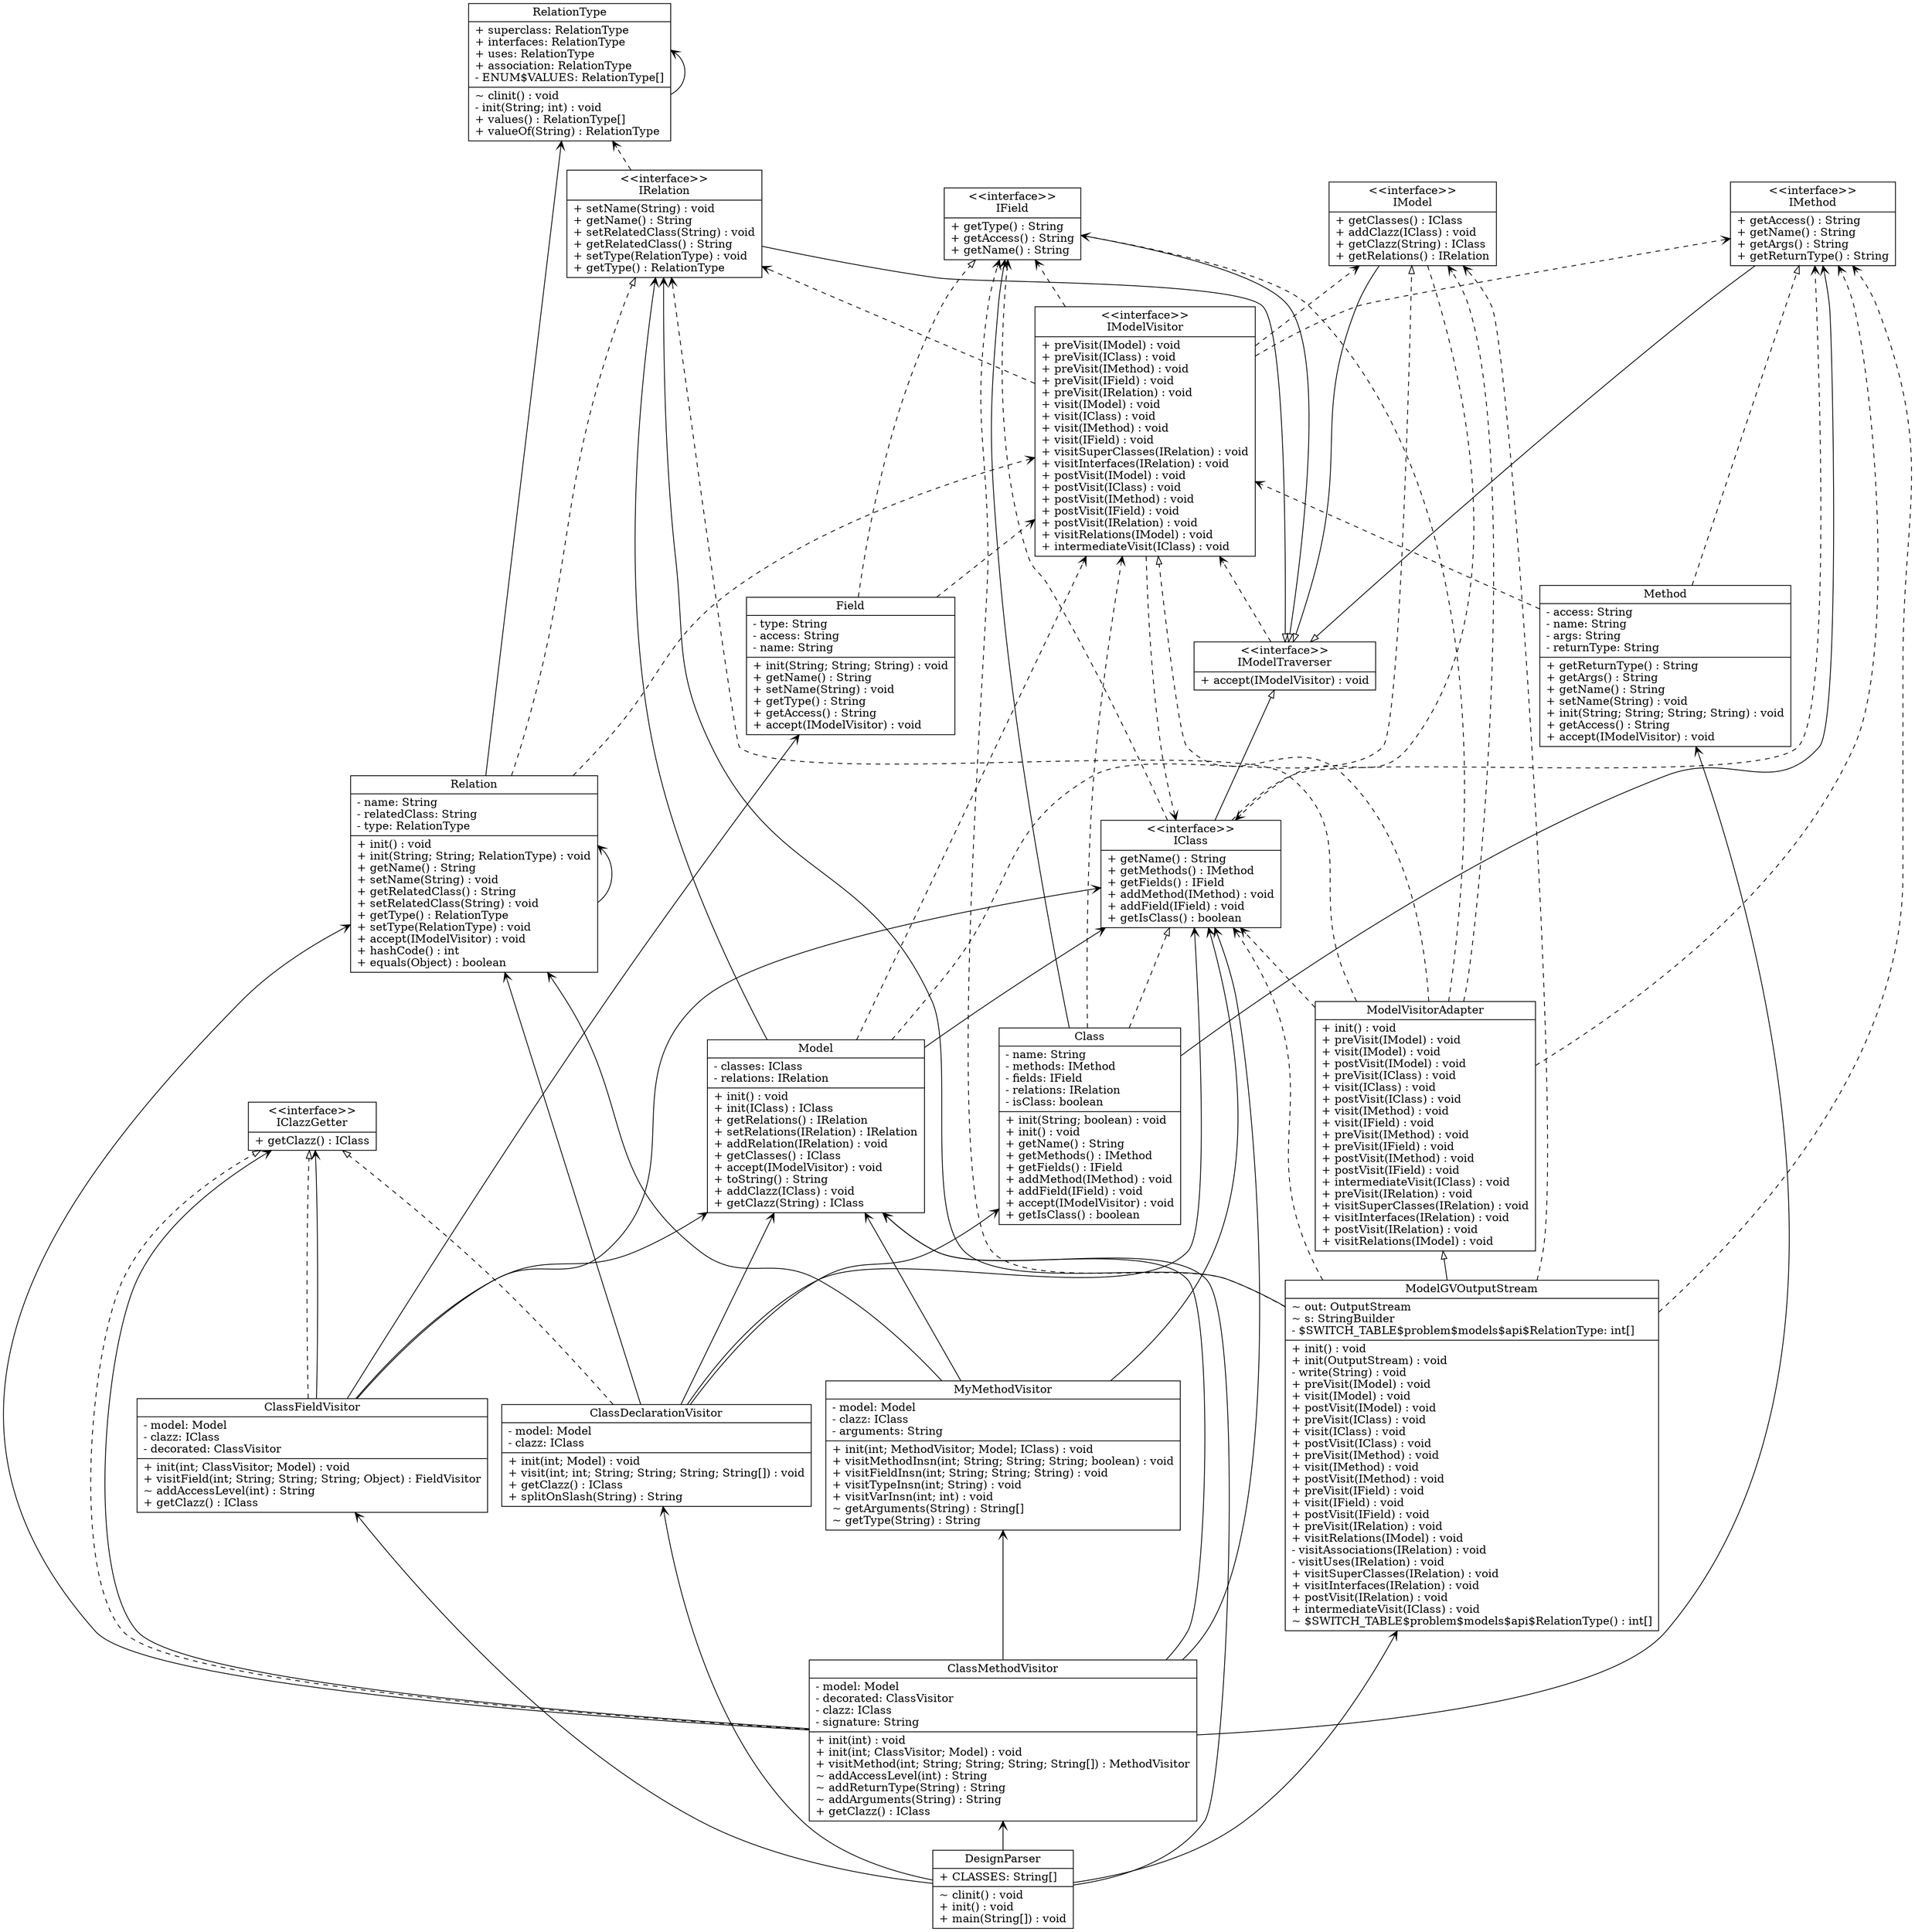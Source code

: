 digraph model{
rankdir = BT;
ClassDeclarationVisitor [
shape="record",
label = "{ClassDeclarationVisitor| - model: Model\l- clazz: IClass\l|+ init(int; Model) : void\l+ visit(int; int; String; String; String; String[]) : void\l+ getClazz() : IClass\l+ splitOnSlash(String) : String\l}"
];

ClassFieldVisitor [
shape="record",
label = "{ClassFieldVisitor| - model: Model\l- clazz: IClass\l- decorated: ClassVisitor\l|+ init(int; ClassVisitor; Model) : void\l+ visitField(int; String; String; String; Object) : FieldVisitor\l~ addAccessLevel(int) : String\l+ getClazz() : IClass\l}"
];

ClassMethodVisitor [
shape="record",
label = "{ClassMethodVisitor| - model: Model\l- decorated: ClassVisitor\l- clazz: IClass\l- signature: String\l|+ init(int) : void\l+ init(int; ClassVisitor; Model) : void\l+ visitMethod(int; String; String; String; String[]) : MethodVisitor\l~ addAccessLevel(int) : String\l~ addReturnType(String) : String\l~ addArguments(String) : String\l+ getClazz() : IClass\l}"
];

DesignParser [
shape="record",
label = "{DesignParser| + CLASSES: String[]\l|~ clinit() : void\l+ init() : void\l+ main(String[]) : void\l}"
];

IClazzGetter [
shape="record",
label = "{\<\<interface\>\>\nIClazzGetter| + getClazz() : IClass\l}"
];

MyMethodVisitor [
shape="record",
label = "{MyMethodVisitor| - model: Model\l- clazz: IClass\l- arguments: String\l|+ init(int; MethodVisitor; Model; IClass) : void\l+ visitMethodInsn(int; String; String; String; boolean) : void\l+ visitFieldInsn(int; String; String; String) : void\l+ visitTypeInsn(int; String) : void\l+ visitVarInsn(int; int) : void\l~ getArguments(String) : String[]\l~ getType(String) : String\l}"
];

IModelTraverser [
shape="record",
label = "{\<\<interface\>\>\nIModelTraverser| + accept(IModelVisitor) : void\l}"
];

IModelVisitor [
shape="record",
label = "{\<\<interface\>\>\nIModelVisitor| + preVisit(IModel) : void\l+ preVisit(IClass) : void\l+ preVisit(IMethod) : void\l+ preVisit(IField) : void\l+ preVisit(IRelation) : void\l+ visit(IModel) : void\l+ visit(IClass) : void\l+ visit(IMethod) : void\l+ visit(IField) : void\l+ visitSuperClasses(IRelation) : void\l+ visitInterfaces(IRelation) : void\l+ postVisit(IModel) : void\l+ postVisit(IClass) : void\l+ postVisit(IMethod) : void\l+ postVisit(IField) : void\l+ postVisit(IRelation) : void\l+ visitRelations(IModel) : void\l+ intermediateVisit(IClass) : void\l}"
];

ModelVisitorAdapter [
shape="record",
label = "{ModelVisitorAdapter| + init() : void\l+ preVisit(IModel) : void\l+ visit(IModel) : void\l+ postVisit(IModel) : void\l+ preVisit(IClass) : void\l+ visit(IClass) : void\l+ postVisit(IClass) : void\l+ visit(IMethod) : void\l+ visit(IField) : void\l+ preVisit(IMethod) : void\l+ preVisit(IField) : void\l+ postVisit(IMethod) : void\l+ postVisit(IField) : void\l+ intermediateVisit(IClass) : void\l+ preVisit(IRelation) : void\l+ visitSuperClasses(IRelation) : void\l+ visitInterfaces(IRelation) : void\l+ postVisit(IRelation) : void\l+ visitRelations(IModel) : void\l}"
];

IClass [
shape="record",
label = "{\<\<interface\>\>\nIClass| + getName() : String\l+ getMethods() : IMethod\l+ getFields() : IField\l+ addMethod(IMethod) : void\l+ addField(IField) : void\l+ getIsClass() : boolean\l}"
];

IField [
shape="record",
label = "{\<\<interface\>\>\nIField| + getType() : String\l+ getAccess() : String\l+ getName() : String\l}"
];

IMethod [
shape="record",
label = "{\<\<interface\>\>\nIMethod| + getAccess() : String\l+ getName() : String\l+ getArgs() : String\l+ getReturnType() : String\l}"
];

IModel [
shape="record",
label = "{\<\<interface\>\>\nIModel| + getClasses() : IClass\l+ addClazz(IClass) : void\l+ getClazz(String) : IClass\l+ getRelations() : IRelation\l}"
];

IRelation [
shape="record",
label = "{\<\<interface\>\>\nIRelation| + setName(String) : void\l+ getName() : String\l+ setRelatedClass(String) : void\l+ getRelatedClass() : String\l+ setType(RelationType) : void\l+ getType() : RelationType\l}"
];

RelationType [
shape="record",
label = "{RelationType| + superclass: RelationType\l+ interfaces: RelationType\l+ uses: RelationType\l+ association: RelationType\l- ENUM$VALUES: RelationType[]\l|~ clinit() : void\l- init(String; int) : void\l+ values() : RelationType[]\l+ valueOf(String) : RelationType\l}"
];

Class [
shape="record",
label = "{Class| - name: String\l- methods: IMethod\l- fields: IField\l- relations: IRelation\l- isClass: boolean\l|+ init(String; boolean) : void\l+ init() : void\l+ getName() : String\l+ getMethods() : IMethod\l+ getFields() : IField\l+ addMethod(IMethod) : void\l+ addField(IField) : void\l+ accept(IModelVisitor) : void\l+ getIsClass() : boolean\l}"
];

Field [
shape="record",
label = "{Field| - type: String\l- access: String\l- name: String\l|+ init(String; String; String) : void\l+ getName() : String\l+ setName(String) : void\l+ getType() : String\l+ getAccess() : String\l+ accept(IModelVisitor) : void\l}"
];

Method [
shape="record",
label = "{Method| - access: String\l- name: String\l- args: String\l- returnType: String\l|+ getReturnType() : String\l+ getArgs() : String\l+ getName() : String\l+ setName(String) : void\l+ init(String; String; String; String) : void\l+ getAccess() : String\l+ accept(IModelVisitor) : void\l}"
];

Model [
shape="record",
label = "{Model| - classes: IClass\l- relations: IRelation\l|+ init() : void\l+ init(IClass) : IClass\l+ getRelations() : IRelation\l+ setRelations(IRelation) : IRelation\l+ addRelation(IRelation) : void\l+ getClasses() : IClass\l+ accept(IModelVisitor) : void\l+ toString() : String\l+ addClazz(IClass) : void\l+ getClazz(String) : IClass\l}"
];

ModelGVOutputStream [
shape="record",
label = "{ModelGVOutputStream| ~ out: OutputStream\l~ s: StringBuilder\l- $SWITCH_TABLE$problem$models$api$RelationType: int[]\l|+ init() : void\l+ init(OutputStream) : void\l- write(String) : void\l+ preVisit(IModel) : void\l+ visit(IModel) : void\l+ postVisit(IModel) : void\l+ preVisit(IClass) : void\l+ visit(IClass) : void\l+ postVisit(IClass) : void\l+ preVisit(IMethod) : void\l+ visit(IMethod) : void\l+ postVisit(IMethod) : void\l+ preVisit(IField) : void\l+ visit(IField) : void\l+ postVisit(IField) : void\l+ preVisit(IRelation) : void\l+ visitRelations(IModel) : void\l- visitAssociations(IRelation) : void\l- visitUses(IRelation) : void\l+ visitSuperClasses(IRelation) : void\l+ visitInterfaces(IRelation) : void\l+ postVisit(IRelation) : void\l+ intermediateVisit(IClass) : void\l~ $SWITCH_TABLE$problem$models$api$RelationType() : int[]\l}"
];

Relation [
shape="record",
label = "{Relation| - name: String\l- relatedClass: String\l- type: RelationType\l|+ init() : void\l+ init(String; String; RelationType) : void\l+ getName() : String\l+ setName(String) : void\l+ getRelatedClass() : String\l+ setRelatedClass(String) : void\l+ getType() : RelationType\l+ setType(RelationType) : void\l+ accept(IModelVisitor) : void\l+ hashCode() : int\l+ equals(Object) : boolean\l}"
];

//writing relations between classes now
ClassDeclarationVisitor -> IClazzGetter [arrowhead = "empty", style = "dashed"];
ClassDeclarationVisitor -> Model [arrowhead = "vee"];
ClassDeclarationVisitor -> Class [arrowhead = "vee"];
ClassDeclarationVisitor -> IClass [arrowhead = "vee"];
ClassDeclarationVisitor -> Relation [arrowhead = "vee"];
ClassFieldVisitor -> IClazzGetter [arrowhead = "empty", style = "dashed"];
ClassFieldVisitor -> Model [arrowhead = "vee"];
ClassFieldVisitor -> IClass [arrowhead = "vee"];
ClassFieldVisitor -> Field [arrowhead = "vee"];
ClassFieldVisitor -> IClazzGetter [arrowhead = "vee"];
ClassMethodVisitor -> IClazzGetter [arrowhead = "empty", style = "dashed"];
ClassMethodVisitor -> IClass [arrowhead = "vee"];
ClassMethodVisitor -> Model [arrowhead = "vee"];
ClassMethodVisitor -> MyMethodVisitor [arrowhead = "vee"];
ClassMethodVisitor -> Relation [arrowhead = "vee"];
ClassMethodVisitor -> Method [arrowhead = "vee"];
ClassMethodVisitor -> IClazzGetter [arrowhead = "vee"];
DesignParser -> Model [arrowhead = "vee"];
DesignParser -> ClassDeclarationVisitor [arrowhead = "vee"];
DesignParser -> ClassFieldVisitor [arrowhead = "vee"];
DesignParser -> ClassMethodVisitor [arrowhead = "vee"];
DesignParser -> ModelGVOutputStream [arrowhead = "vee"];
MyMethodVisitor -> Model [arrowhead = "vee"];
MyMethodVisitor -> IClass [arrowhead = "vee"];
MyMethodVisitor -> Relation [arrowhead = "vee"];
IModelTraverser -> IModelVisitor [arrowhead = "vee", style = "dashed"];
IModelVisitor -> IModel [arrowhead = "vee", style = "dashed"];
IModelVisitor -> IClass [arrowhead = "vee", style = "dashed"];
IModelVisitor -> IMethod [arrowhead = "vee", style = "dashed"];
IModelVisitor -> IField [arrowhead = "vee", style = "dashed"];
IModelVisitor -> IRelation [arrowhead = "vee", style = "dashed"];
ModelVisitorAdapter -> IModelVisitor [arrowhead = "empty", style = "dashed"];
ModelVisitorAdapter -> IModel [arrowhead = "vee", style = "dashed"];
ModelVisitorAdapter -> IClass [arrowhead = "vee", style = "dashed"];
ModelVisitorAdapter -> IMethod [arrowhead = "vee", style = "dashed"];
ModelVisitorAdapter -> IField [arrowhead = "vee", style = "dashed"];
ModelVisitorAdapter -> IRelation [arrowhead = "vee", style = "dashed"];
IClass -> IModelTraverser [arrowhead = "empty"];
IClass -> IMethod [arrowhead = "vee", style = "dashed"];
IClass -> IField [arrowhead = "vee", style = "dashed"];
IField -> IModelTraverser [arrowhead = "empty"];
IMethod -> IModelTraverser [arrowhead = "empty"];
IModel -> IModelTraverser [arrowhead = "empty"];
IModel -> IClass [arrowhead = "vee", style = "dashed"];
IRelation -> IModelTraverser [arrowhead = "empty"];
IRelation -> RelationType [arrowhead = "vee", style = "dashed"];
RelationType -> RelationType [arrowhead = "vee"];
Class -> IClass [arrowhead = "empty", style = "dashed"];
Class -> IModelVisitor [arrowhead = "vee", style = "dashed"];
Class -> IField [arrowhead = "vee"];
Class -> IMethod [arrowhead = "vee"];
Field -> IField [arrowhead = "empty", style = "dashed"];
Field -> IModelVisitor [arrowhead = "vee", style = "dashed"];
Method -> IMethod [arrowhead = "empty", style = "dashed"];
Method -> IModelVisitor [arrowhead = "vee", style = "dashed"];
Model -> IModel [arrowhead = "empty", style = "dashed"];
Model -> IRelation [arrowhead = "vee"];
Model -> IModelVisitor [arrowhead = "vee", style = "dashed"];
Model -> IClass [arrowhead = "vee"];
ModelGVOutputStream -> ModelVisitorAdapter [arrowhead = "empty"];
ModelGVOutputStream -> IModel [arrowhead = "vee", style = "dashed"];
ModelGVOutputStream -> IClass [arrowhead = "vee", style = "dashed"];
ModelGVOutputStream -> IMethod [arrowhead = "vee", style = "dashed"];
ModelGVOutputStream -> IField [arrowhead = "vee", style = "dashed"];
ModelGVOutputStream -> IRelation [arrowhead = "vee"];
Relation -> IRelation [arrowhead = "empty", style = "dashed"];
Relation -> RelationType [arrowhead = "vee"];
Relation -> IModelVisitor [arrowhead = "vee", style = "dashed"];
Relation -> Relation [arrowhead = "vee"];
}